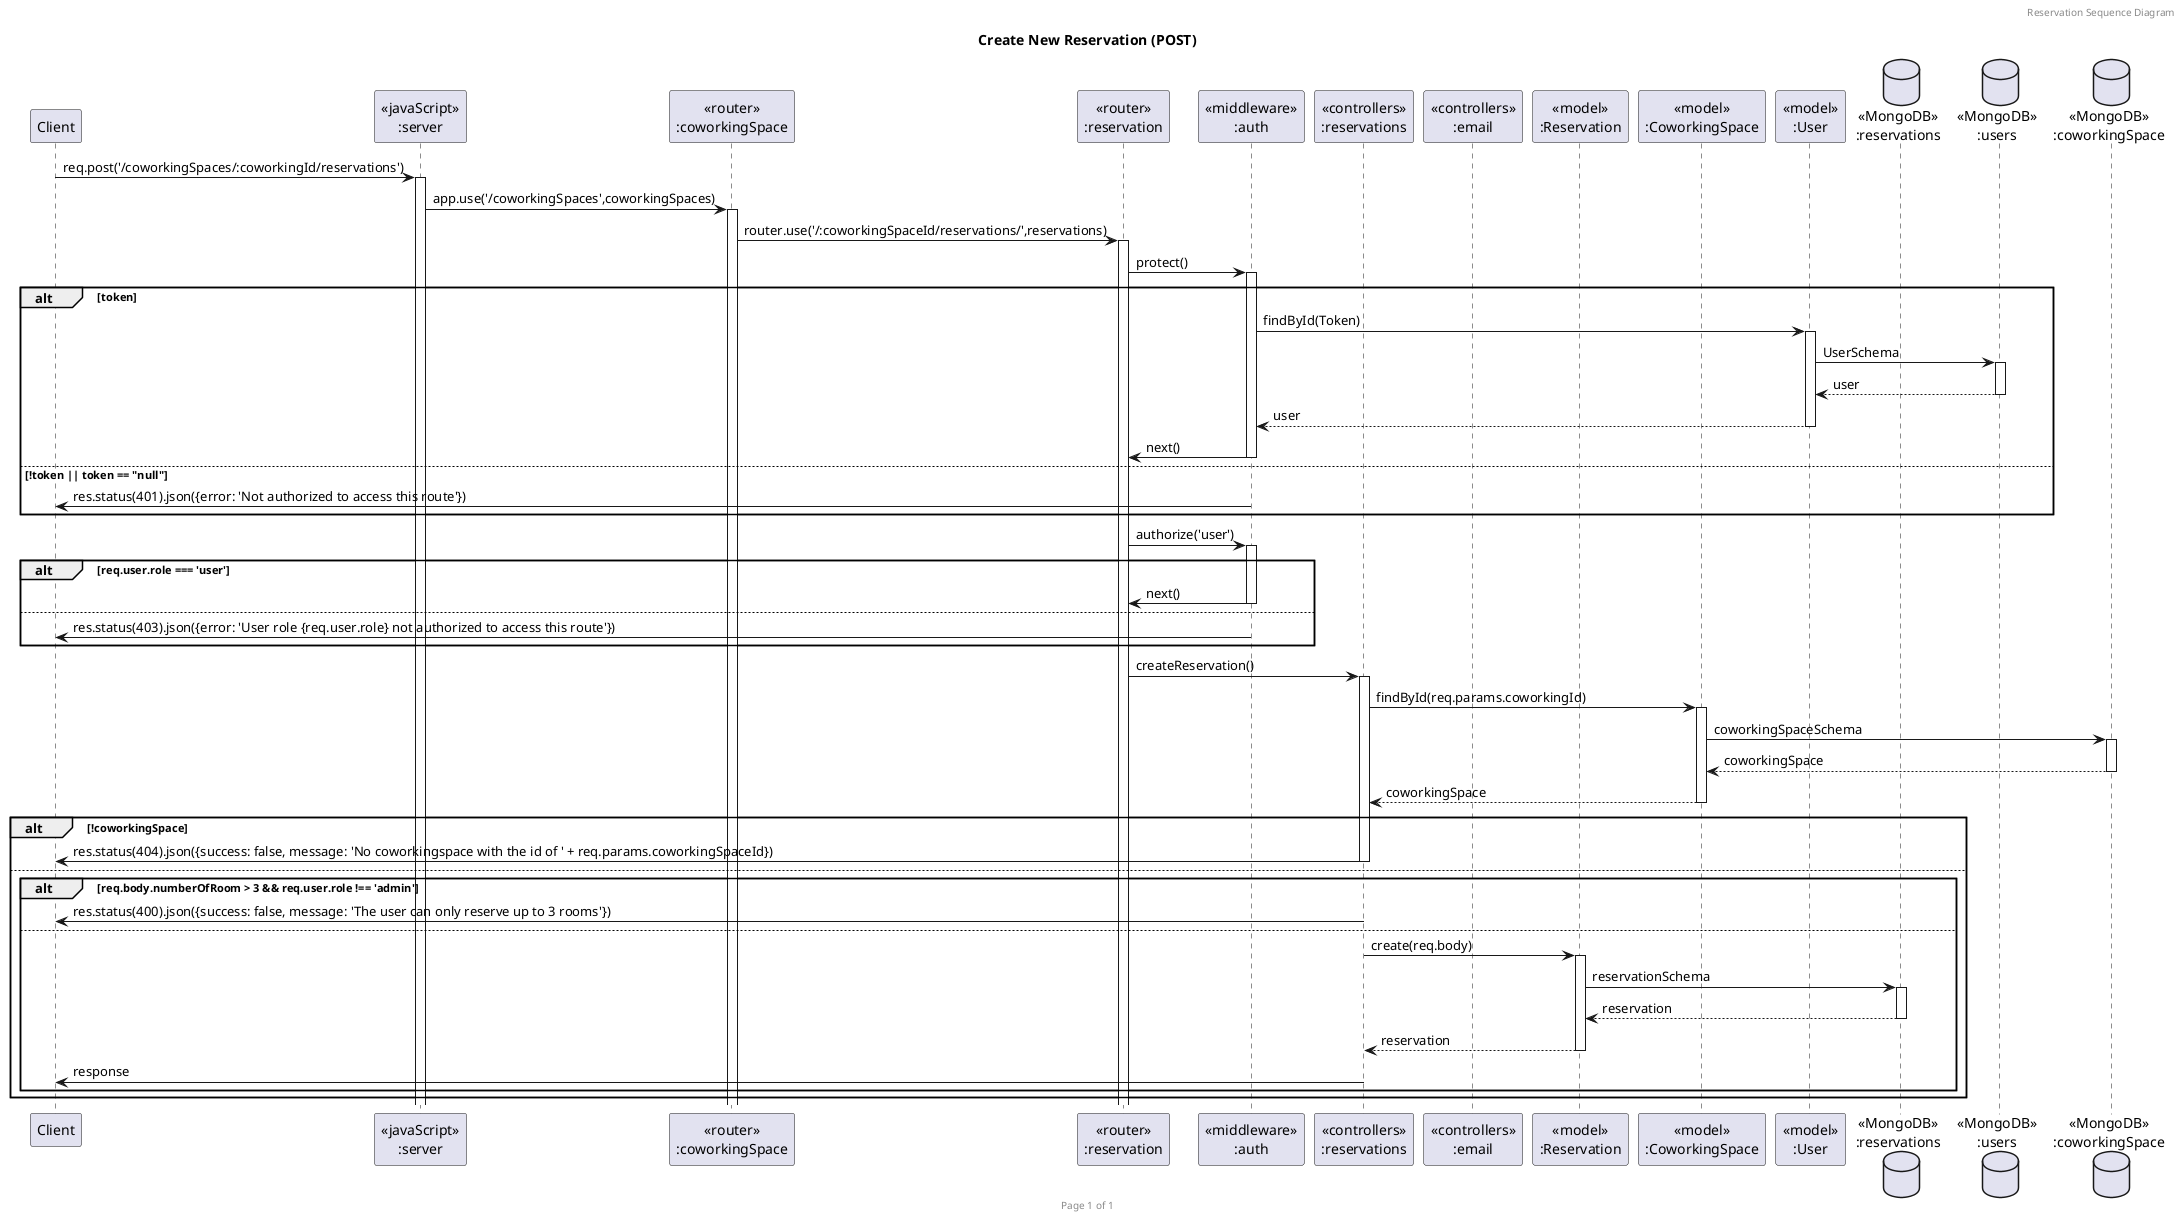 @startuml Create New Reservation (POST)

header Reservation Sequence Diagram
footer Page %page% of %lastpage%
title "Create New Reservation (POST)"

participant "Client" as client
participant "<<javaScript>>\n:server" as server
participant "<<router>>\n:coworkingSpace" as routerCoworkingSpace
participant "<<router>>\n:reservation" as routerReservation
participant "<<middleware>>\n:auth" as middlewareAuth
participant "<<controllers>>\n:reservations" as controllersReservation
participant "<<controllers>>\n:email" as controllersEmail
participant "<<model>>\n:Reservation" as modelReservation
participant "<<model>>\n:CoworkingSpace" as modelCoworkingSpace
participant "<<model>>\n:User" as modelUser
database "<<MongoDB>>\n:reservations" as ReservationsDatabase
database "<<MongoDB>>\n:users" as UsersDatabase
database "<<MongoDB>>\n:coworkingSpace" as CoworkingSpacesDatabase

client->server ++:req.post('/coworkingSpaces/:coworkingId/reservations')
server->routerCoworkingSpace ++:app.use('/coworkingSpaces',coworkingSpaces)
routerCoworkingSpace->routerReservation ++:router.use('/:coworkingSpaceId/reservations/',reservations)
routerReservation -> middlewareAuth ++:protect()
alt token
    middlewareAuth->modelUser ++:findById(Token)
    modelUser->UsersDatabase ++:UserSchema
    modelUser<--UsersDatabase --:user
    middlewareAuth<--modelUser --:user
    middlewareAuth -> routerReservation --:next()
else !token || token == "null"
    middlewareAuth -> client --:res.status(401).json({error: 'Not authorized to access this route'})
end
routerReservation -> middlewareAuth ++:authorize('user')
alt req.user.role === 'user'
    middlewareAuth -> routerReservation --:next()
else
    middlewareAuth -> client --:res.status(403).json({error: 'User role {req.user.role} not authorized to access this route'})
end
routerReservation -> controllersReservation ++:createReservation()
controllersReservation->modelCoworkingSpace ++:findById(req.params.coworkingId)
modelCoworkingSpace->CoworkingSpacesDatabase ++:coworkingSpaceSchema
modelCoworkingSpace<--CoworkingSpacesDatabase --:coworkingSpace
controllersReservation<--modelCoworkingSpace --:coworkingSpace

alt !coworkingSpace
    controllersReservation->client --:res.status(404).json({success: false, message: 'No coworkingspace with the id of ' + req.params.coworkingSpaceId})
else

    alt req.body.numberOfRoom > 3 && req.user.role !== 'admin'
        controllersReservation->client --:res.status(400).json({success: false, message: 'The user can only reserve up to 3 rooms'})
    else
        controllersReservation->modelReservation ++:create(req.body)
        modelReservation ->ReservationsDatabase ++: reservationSchema
        ReservationsDatabase --> modelReservation --: reservation
        controllersReservation <-- modelReservation --: reservation
        controllersReservation->client --: response
    end
end
@enduml